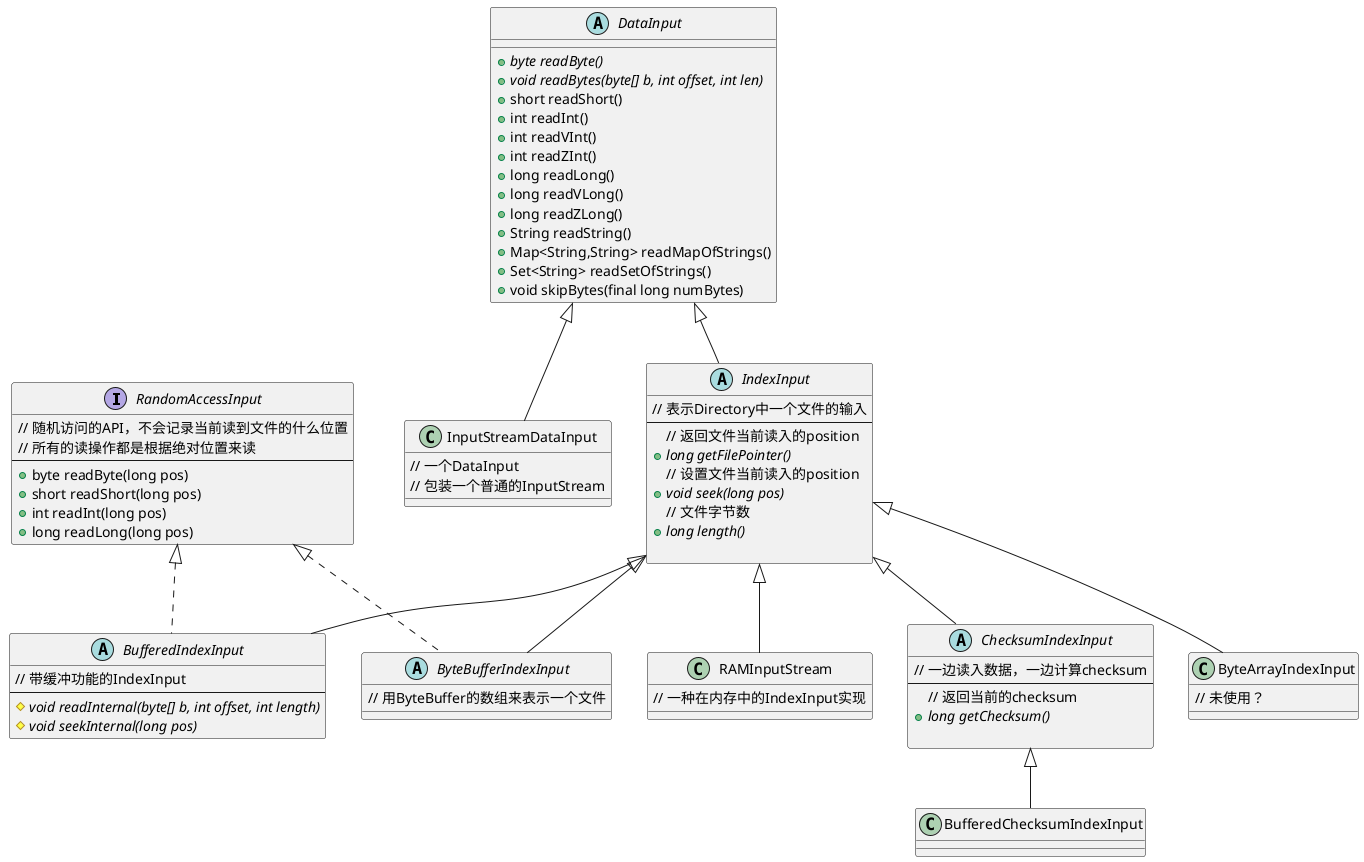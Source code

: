 @startuml

interface RandomAccessInput{
    // 随机访问的API，不会记录当前读到文件的什么位置
    // 所有的读操作都是根据绝对位置来读
    ---
    +byte readByte(long pos)
    +short readShort(long pos)
    +int readInt(long pos)
    +long readLong(long pos)
}

abstract class DataInput{
    +{abstract} byte readByte()
    +{abstract} void readBytes(byte[] b, int offset, int len)
    +short readShort()
    +int readInt()
    +int readVInt()
    +int readZInt()
    +long readLong()
    +long readVLong()
    +long readZLong()
    +String readString()
    +Map<String,String> readMapOfStrings()
    +Set<String> readSetOfStrings()
    +void skipBytes(final long numBytes)
}

abstract class IndexInput extends DataInput{
    // 表示Directory中一个文件的输入
    ---
    // 返回文件当前读入的position
    +{abstract} long getFilePointer()
    // 设置文件当前读入的position
    +{abstract} void seek(long pos)
    // 文件字节数
    +{abstract} long length()

}

class InputStreamDataInput extends DataInput{
    // 一个DataInput
    // 包装一个普通的InputStream
}

abstract class ByteBufferIndexInput extends IndexInput implements RandomAccessInput{
    // 用ByteBuffer的数组来表示一个文件
}

abstract class BufferedIndexInput extends IndexInput implements RandomAccessInput{
    // 带缓冲功能的IndexInput
    ---
    #{abstract} void readInternal(byte[] b, int offset, int length)
    #{abstract} void seekInternal(long pos)
}

class RAMInputStream extends IndexInput{
    // 一种在内存中的IndexInput实现
}

abstract class ChecksumIndexInput extends IndexInput{
    // 一边读入数据，一边计算checksum
    ---
    // 返回当前的checksum
    + {abstract} long getChecksum()

}

class ByteArrayIndexInput extends IndexInput{
    // 未使用？
}

class BufferedChecksumIndexInput extends ChecksumIndexInput{

}

@enduml